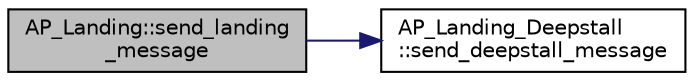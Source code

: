 digraph "AP_Landing::send_landing_message"
{
 // INTERACTIVE_SVG=YES
  edge [fontname="Helvetica",fontsize="10",labelfontname="Helvetica",labelfontsize="10"];
  node [fontname="Helvetica",fontsize="10",shape=record];
  rankdir="LR";
  Node1 [label="AP_Landing::send_landing\l_message",height=0.2,width=0.4,color="black", fillcolor="grey75", style="filled", fontcolor="black"];
  Node1 -> Node2 [color="midnightblue",fontsize="10",style="solid",fontname="Helvetica"];
  Node2 [label="AP_Landing_Deepstall\l::send_deepstall_message",height=0.2,width=0.4,color="black", fillcolor="white", style="filled",URL="$classAP__Landing__Deepstall.html#adb377c6a3028f571f0a5e8e6f162916e"];
}
